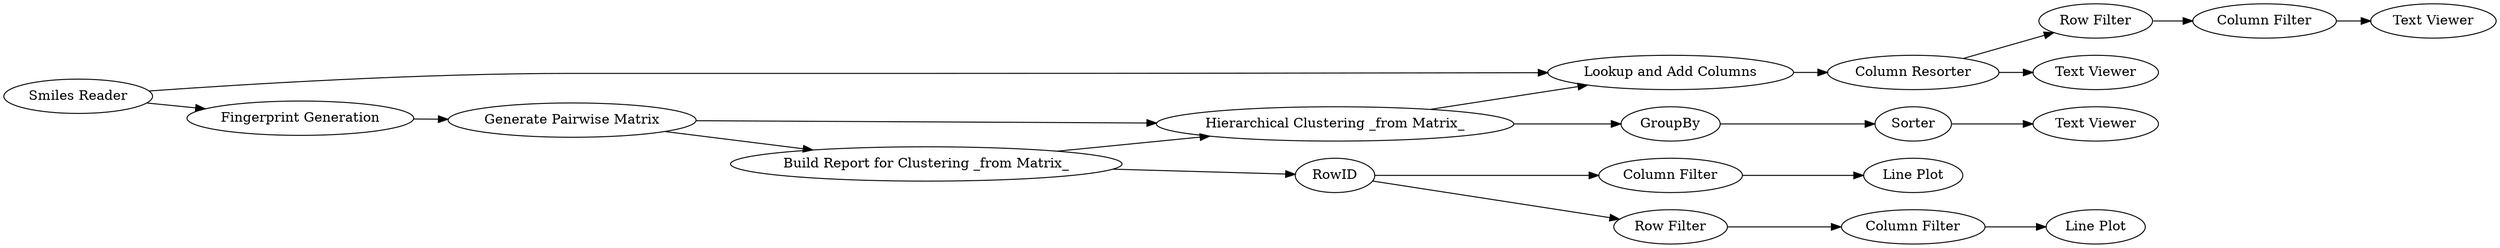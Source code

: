 digraph {
	85 -> 87
	104 -> 106
	89 -> 108
	106 -> 105
	53 -> 8278
	8264 -> 41
	8277 -> 81
	45 -> 50
	53 -> 50
	8264 -> 44
	44 -> 45
	87 -> 86
	8278 -> 104
	8277 -> 85
	50 -> 41
	45 -> 53
	8278 -> 83
	50 -> 88
	88 -> 89
	83 -> 82
	41 -> 8277
	89 [label=Sorter]
	108 [label="Text Viewer"]
	105 [label="Line Plot"]
	41 [label="Lookup and Add Columns"]
	85 [label="Row Filter"]
	86 [label="Text Viewer"]
	50 [label="Hierarchical Clustering _from Matrix_"]
	8264 [label="Smiles Reader"]
	53 [label="Build Report for Clustering _from Matrix_"]
	87 [label="Column Filter"]
	8277 [label="Column Resorter"]
	106 [label="Column Filter"]
	83 [label="Column Filter"]
	8278 [label=RowID]
	81 [label="Text Viewer"]
	44 [label="Fingerprint Generation"]
	104 [label="Row Filter"]
	82 [label="Line Plot"]
	88 [label=GroupBy]
	45 [label="Generate Pairwise Matrix"]
	rankdir=LR
}
